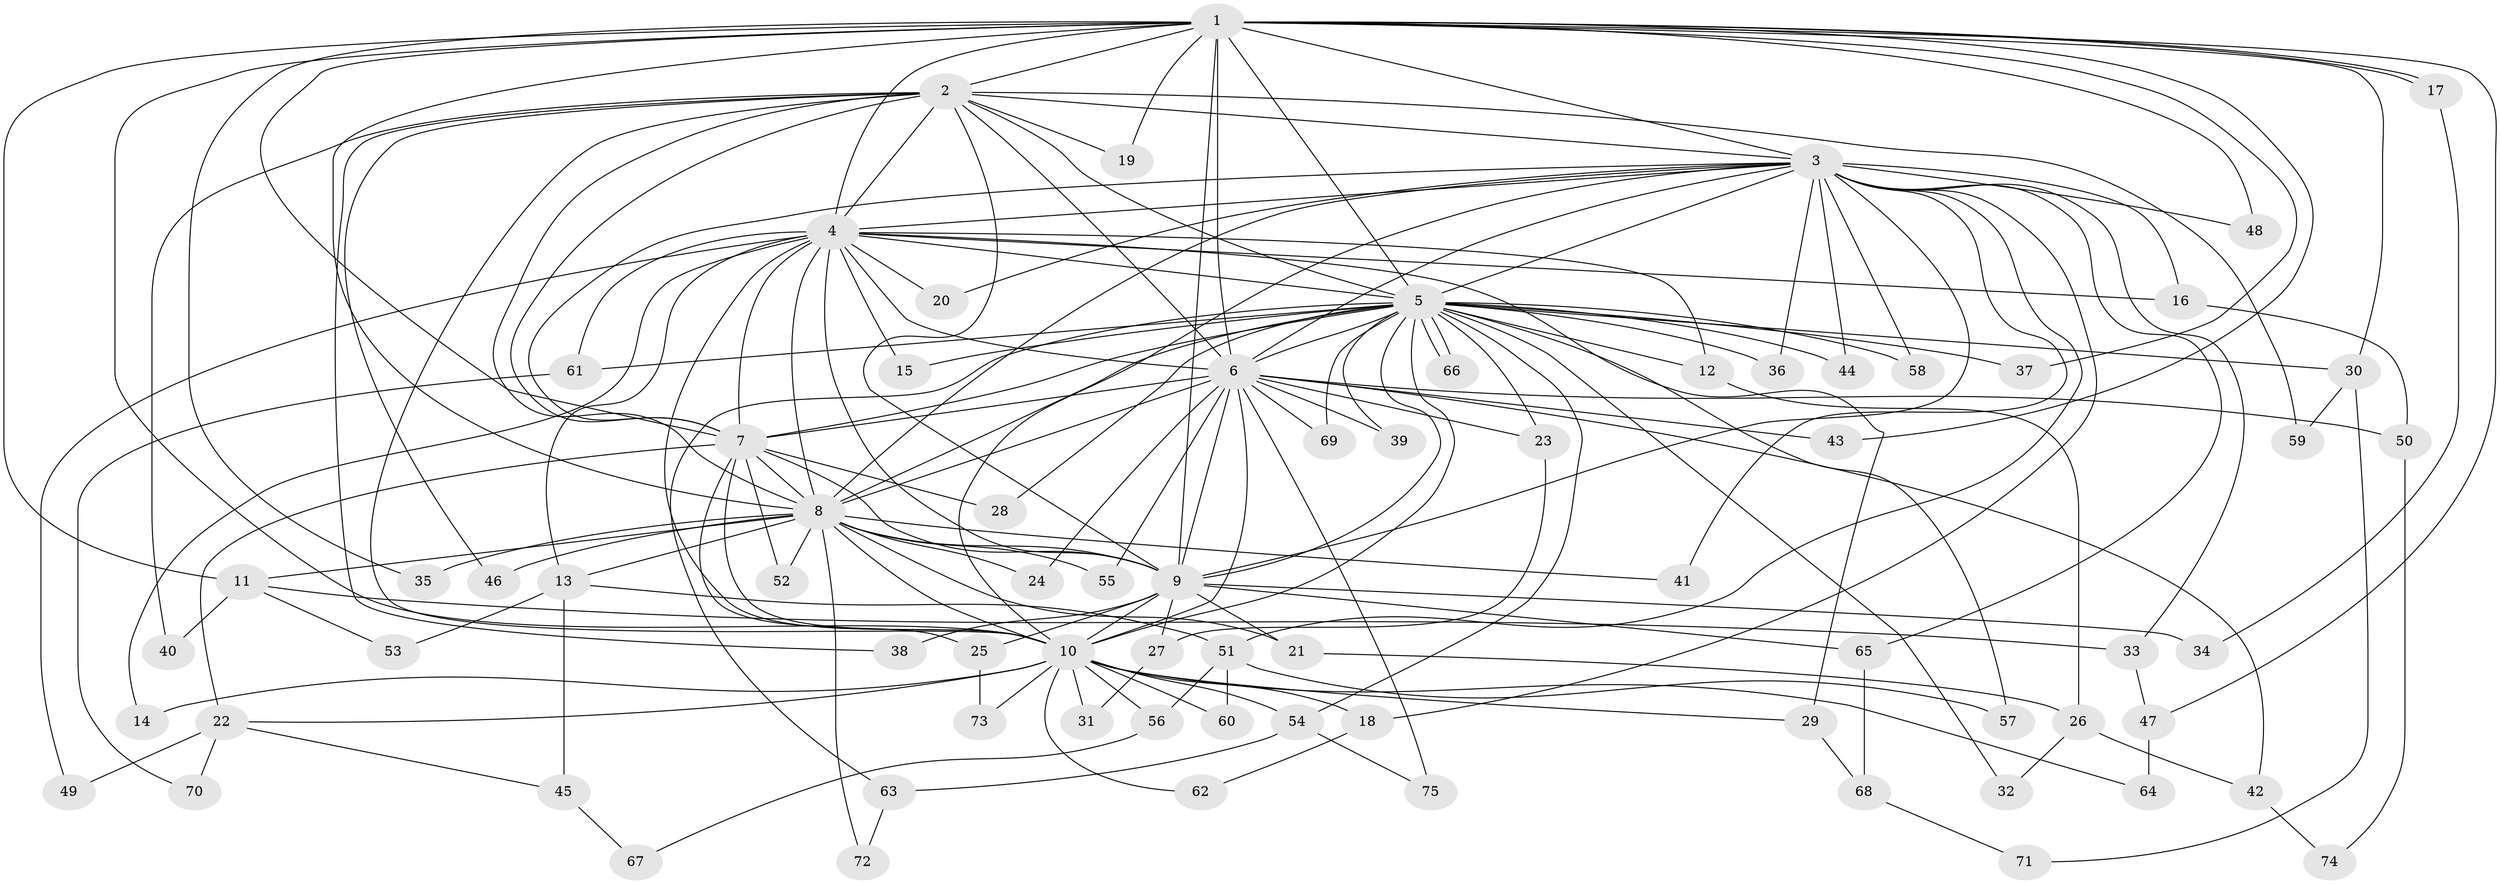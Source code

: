 // coarse degree distribution, {19: 0.03389830508474576, 16: 0.01694915254237288, 15: 0.01694915254237288, 23: 0.01694915254237288, 22: 0.01694915254237288, 10: 0.01694915254237288, 18: 0.01694915254237288, 5: 0.05084745762711865, 4: 0.03389830508474576, 2: 0.4915254237288136, 3: 0.2711864406779661, 1: 0.01694915254237288}
// Generated by graph-tools (version 1.1) at 2025/23/03/03/25 07:23:41]
// undirected, 75 vertices, 175 edges
graph export_dot {
graph [start="1"]
  node [color=gray90,style=filled];
  1;
  2;
  3;
  4;
  5;
  6;
  7;
  8;
  9;
  10;
  11;
  12;
  13;
  14;
  15;
  16;
  17;
  18;
  19;
  20;
  21;
  22;
  23;
  24;
  25;
  26;
  27;
  28;
  29;
  30;
  31;
  32;
  33;
  34;
  35;
  36;
  37;
  38;
  39;
  40;
  41;
  42;
  43;
  44;
  45;
  46;
  47;
  48;
  49;
  50;
  51;
  52;
  53;
  54;
  55;
  56;
  57;
  58;
  59;
  60;
  61;
  62;
  63;
  64;
  65;
  66;
  67;
  68;
  69;
  70;
  71;
  72;
  73;
  74;
  75;
  1 -- 2;
  1 -- 3;
  1 -- 4;
  1 -- 5;
  1 -- 6;
  1 -- 7;
  1 -- 8;
  1 -- 9;
  1 -- 10;
  1 -- 11;
  1 -- 17;
  1 -- 17;
  1 -- 19;
  1 -- 30;
  1 -- 35;
  1 -- 37;
  1 -- 43;
  1 -- 47;
  1 -- 48;
  2 -- 3;
  2 -- 4;
  2 -- 5;
  2 -- 6;
  2 -- 7;
  2 -- 8;
  2 -- 9;
  2 -- 10;
  2 -- 19;
  2 -- 38;
  2 -- 40;
  2 -- 46;
  2 -- 59;
  3 -- 4;
  3 -- 5;
  3 -- 6;
  3 -- 7;
  3 -- 8;
  3 -- 9;
  3 -- 10;
  3 -- 16;
  3 -- 18;
  3 -- 20;
  3 -- 33;
  3 -- 36;
  3 -- 41;
  3 -- 44;
  3 -- 48;
  3 -- 51;
  3 -- 58;
  3 -- 65;
  4 -- 5;
  4 -- 6;
  4 -- 7;
  4 -- 8;
  4 -- 9;
  4 -- 10;
  4 -- 12;
  4 -- 13;
  4 -- 14;
  4 -- 15;
  4 -- 16;
  4 -- 20;
  4 -- 29;
  4 -- 49;
  4 -- 61;
  5 -- 6;
  5 -- 7;
  5 -- 8;
  5 -- 9;
  5 -- 10;
  5 -- 12;
  5 -- 15;
  5 -- 23;
  5 -- 28;
  5 -- 30;
  5 -- 32;
  5 -- 36;
  5 -- 37;
  5 -- 39;
  5 -- 44;
  5 -- 54;
  5 -- 57;
  5 -- 58;
  5 -- 61;
  5 -- 63;
  5 -- 66;
  5 -- 66;
  5 -- 69;
  6 -- 7;
  6 -- 8;
  6 -- 9;
  6 -- 10;
  6 -- 23;
  6 -- 24;
  6 -- 39;
  6 -- 42;
  6 -- 43;
  6 -- 50;
  6 -- 55;
  6 -- 69;
  6 -- 75;
  7 -- 8;
  7 -- 9;
  7 -- 10;
  7 -- 22;
  7 -- 25;
  7 -- 28;
  7 -- 52;
  8 -- 9;
  8 -- 10;
  8 -- 11;
  8 -- 13;
  8 -- 21;
  8 -- 24;
  8 -- 35;
  8 -- 41;
  8 -- 46;
  8 -- 52;
  8 -- 55;
  8 -- 72;
  9 -- 10;
  9 -- 21;
  9 -- 25;
  9 -- 27;
  9 -- 34;
  9 -- 38;
  9 -- 65;
  10 -- 14;
  10 -- 18;
  10 -- 22;
  10 -- 29;
  10 -- 31;
  10 -- 54;
  10 -- 56;
  10 -- 60;
  10 -- 62;
  10 -- 64;
  10 -- 73;
  11 -- 33;
  11 -- 40;
  11 -- 53;
  12 -- 26;
  13 -- 45;
  13 -- 51;
  13 -- 53;
  16 -- 50;
  17 -- 34;
  18 -- 62;
  21 -- 26;
  22 -- 45;
  22 -- 49;
  22 -- 70;
  23 -- 27;
  25 -- 73;
  26 -- 32;
  26 -- 42;
  27 -- 31;
  29 -- 68;
  30 -- 59;
  30 -- 71;
  33 -- 47;
  42 -- 74;
  45 -- 67;
  47 -- 64;
  50 -- 74;
  51 -- 56;
  51 -- 57;
  51 -- 60;
  54 -- 63;
  54 -- 75;
  56 -- 67;
  61 -- 70;
  63 -- 72;
  65 -- 68;
  68 -- 71;
}
